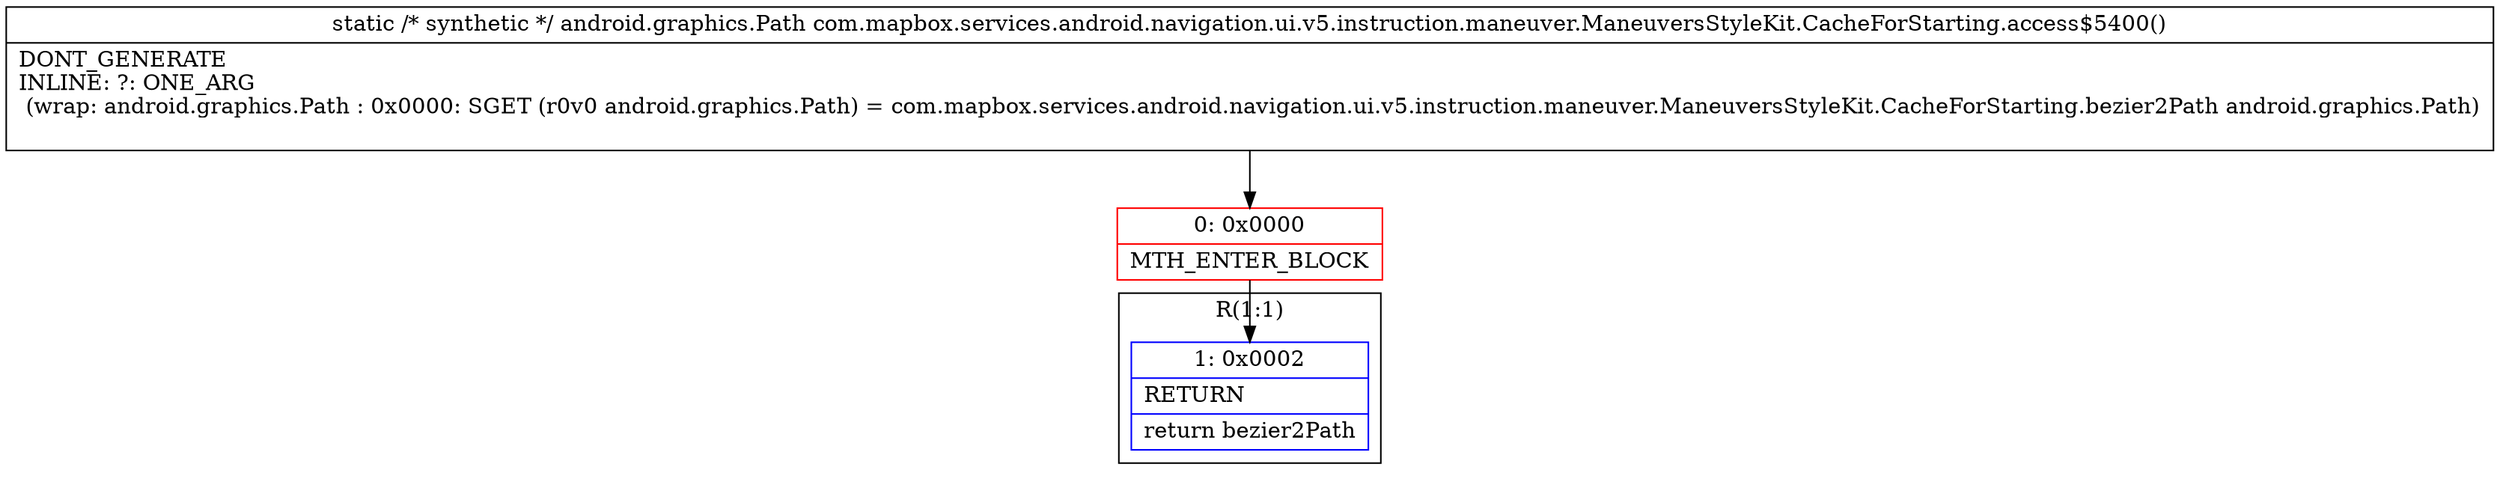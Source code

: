 digraph "CFG forcom.mapbox.services.android.navigation.ui.v5.instruction.maneuver.ManeuversStyleKit.CacheForStarting.access$5400()Landroid\/graphics\/Path;" {
subgraph cluster_Region_1018911035 {
label = "R(1:1)";
node [shape=record,color=blue];
Node_1 [shape=record,label="{1\:\ 0x0002|RETURN\l|return bezier2Path\l}"];
}
Node_0 [shape=record,color=red,label="{0\:\ 0x0000|MTH_ENTER_BLOCK\l}"];
MethodNode[shape=record,label="{static \/* synthetic *\/ android.graphics.Path com.mapbox.services.android.navigation.ui.v5.instruction.maneuver.ManeuversStyleKit.CacheForStarting.access$5400()  | DONT_GENERATE\lINLINE: ?: ONE_ARG  \l  (wrap: android.graphics.Path : 0x0000: SGET  (r0v0 android.graphics.Path) =  com.mapbox.services.android.navigation.ui.v5.instruction.maneuver.ManeuversStyleKit.CacheForStarting.bezier2Path android.graphics.Path)\l\l}"];
MethodNode -> Node_0;
Node_0 -> Node_1;
}

